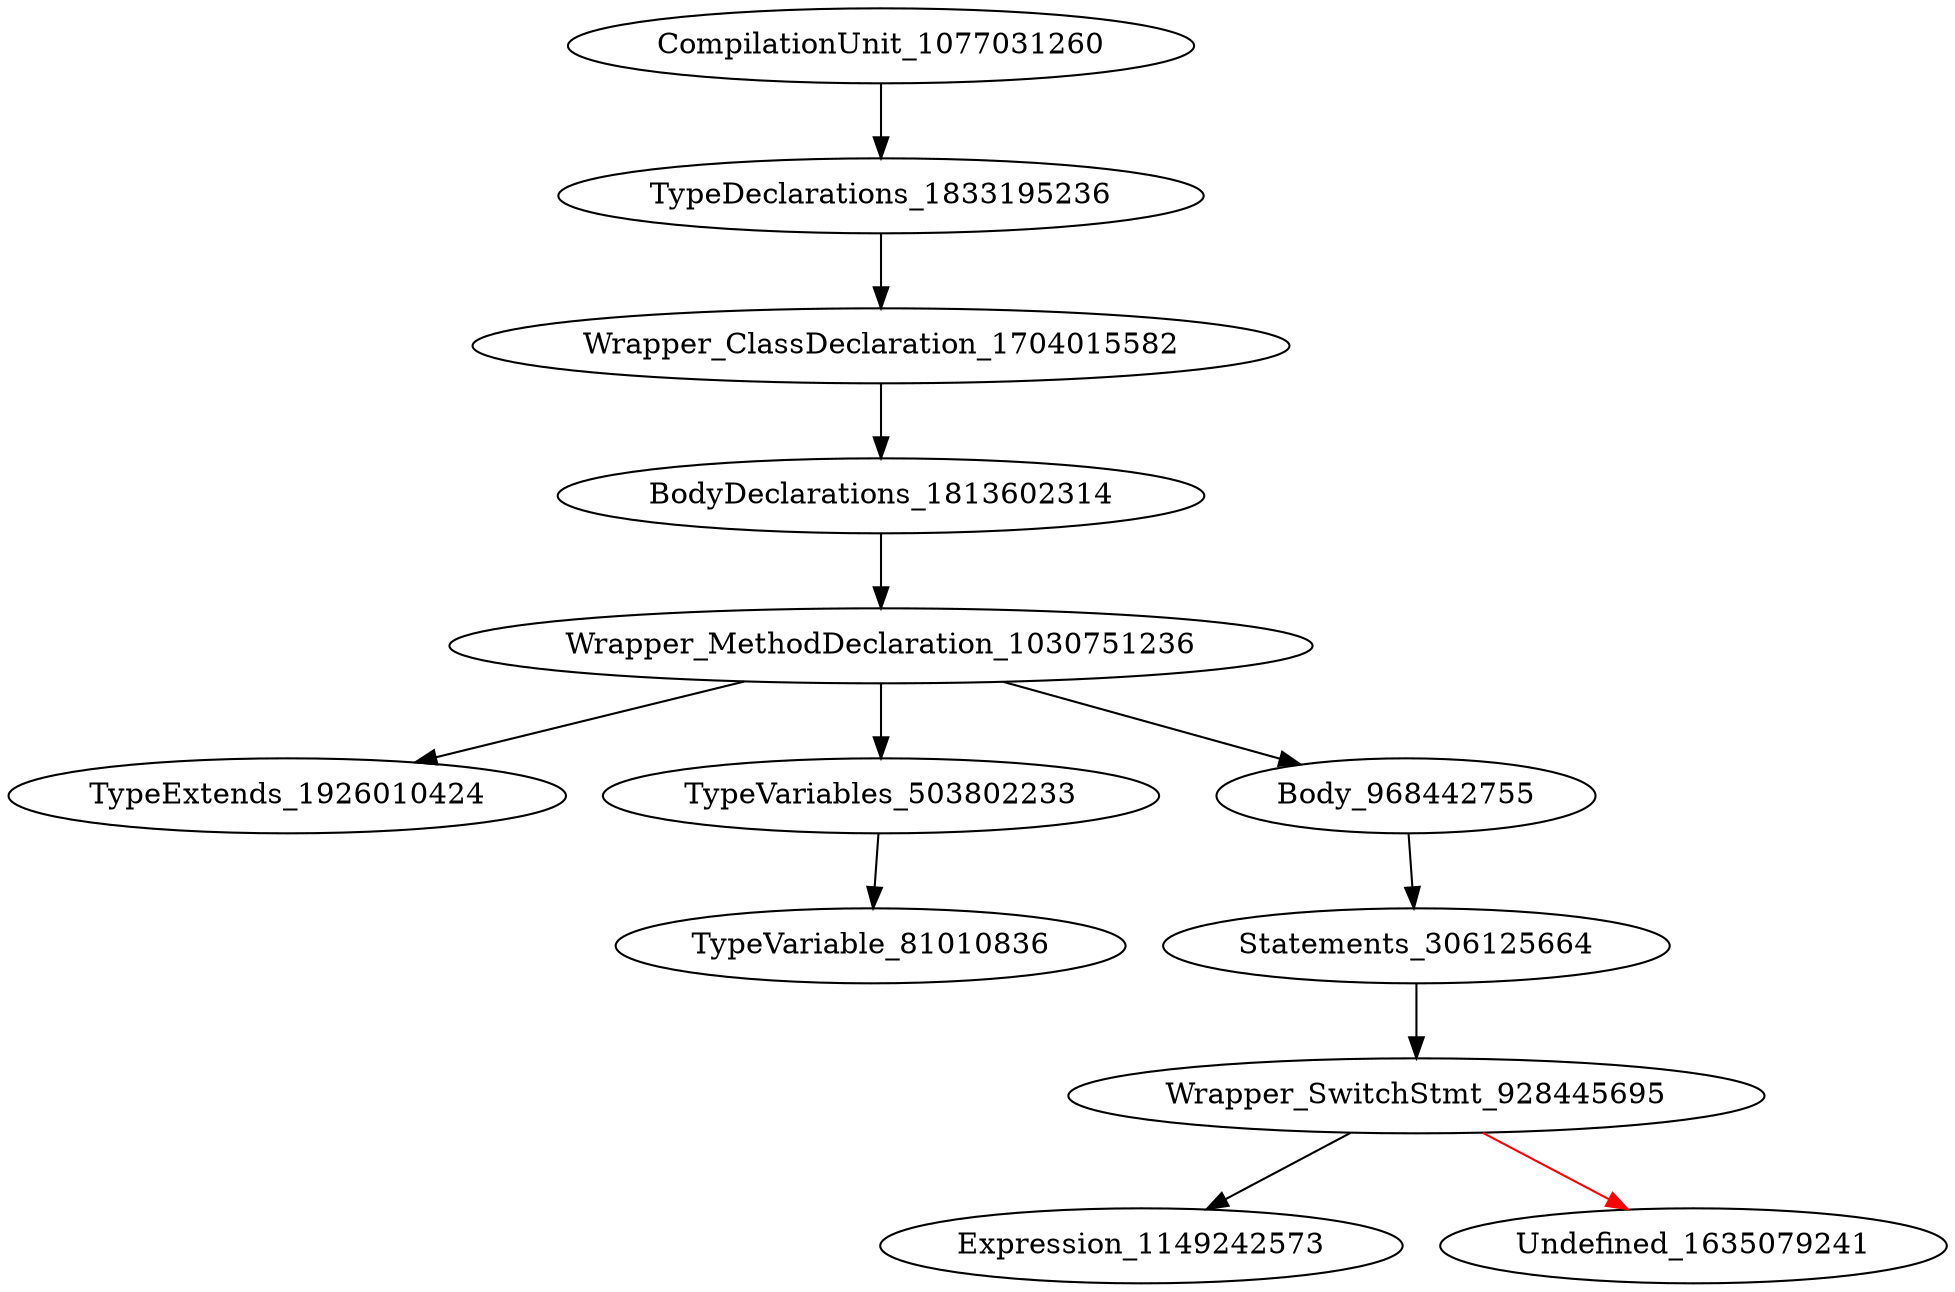 digraph {
CompilationUnit_1077031260 -> TypeDeclarations_1833195236
TypeDeclarations_1833195236 -> Wrapper_ClassDeclaration_1704015582
Wrapper_ClassDeclaration_1704015582 -> BodyDeclarations_1813602314
BodyDeclarations_1813602314 -> Wrapper_MethodDeclaration_1030751236
Wrapper_MethodDeclaration_1030751236 -> TypeExtends_1926010424
Wrapper_MethodDeclaration_1030751236 -> TypeVariables_503802233
Wrapper_MethodDeclaration_1030751236 -> Body_968442755
TypeVariables_503802233 -> TypeVariable_81010836
Body_968442755 -> Statements_306125664
Statements_306125664 -> Wrapper_SwitchStmt_928445695
Wrapper_SwitchStmt_928445695 -> Expression_1149242573
Wrapper_SwitchStmt_928445695 -> Undefined_1635079241 [color = red] 
}